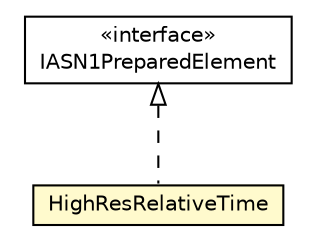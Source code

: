 #!/usr/local/bin/dot
#
# Class diagram 
# Generated by UMLGraph version R5_6-24-gf6e263 (http://www.umlgraph.org/)
#

digraph G {
	edge [fontname="Helvetica",fontsize=10,labelfontname="Helvetica",labelfontsize=10];
	node [fontname="Helvetica",fontsize=10,shape=plaintext];
	nodesep=0.25;
	ranksep=0.5;
	// org.universAAL.lddi.lib.ieeex73std.org.bn.coders.IASN1PreparedElement
	c4475427 [label=<<table title="org.universAAL.lddi.lib.ieeex73std.org.bn.coders.IASN1PreparedElement" border="0" cellborder="1" cellspacing="0" cellpadding="2" port="p" href="../../org/bn/coders/IASN1PreparedElement.html">
		<tr><td><table border="0" cellspacing="0" cellpadding="1">
<tr><td align="center" balign="center"> &#171;interface&#187; </td></tr>
<tr><td align="center" balign="center"> IASN1PreparedElement </td></tr>
		</table></td></tr>
		</table>>, URL="../../org/bn/coders/IASN1PreparedElement.html", fontname="Helvetica", fontcolor="black", fontsize=10.0];
	// org.universAAL.lddi.lib.ieeex73std.x73.p20601.HighResRelativeTime
	c4475597 [label=<<table title="org.universAAL.lddi.lib.ieeex73std.x73.p20601.HighResRelativeTime" border="0" cellborder="1" cellspacing="0" cellpadding="2" port="p" bgcolor="lemonChiffon" href="./HighResRelativeTime.html">
		<tr><td><table border="0" cellspacing="0" cellpadding="1">
<tr><td align="center" balign="center"> HighResRelativeTime </td></tr>
		</table></td></tr>
		</table>>, URL="./HighResRelativeTime.html", fontname="Helvetica", fontcolor="black", fontsize=10.0];
	//org.universAAL.lddi.lib.ieeex73std.x73.p20601.HighResRelativeTime implements org.universAAL.lddi.lib.ieeex73std.org.bn.coders.IASN1PreparedElement
	c4475427:p -> c4475597:p [dir=back,arrowtail=empty,style=dashed];
}

